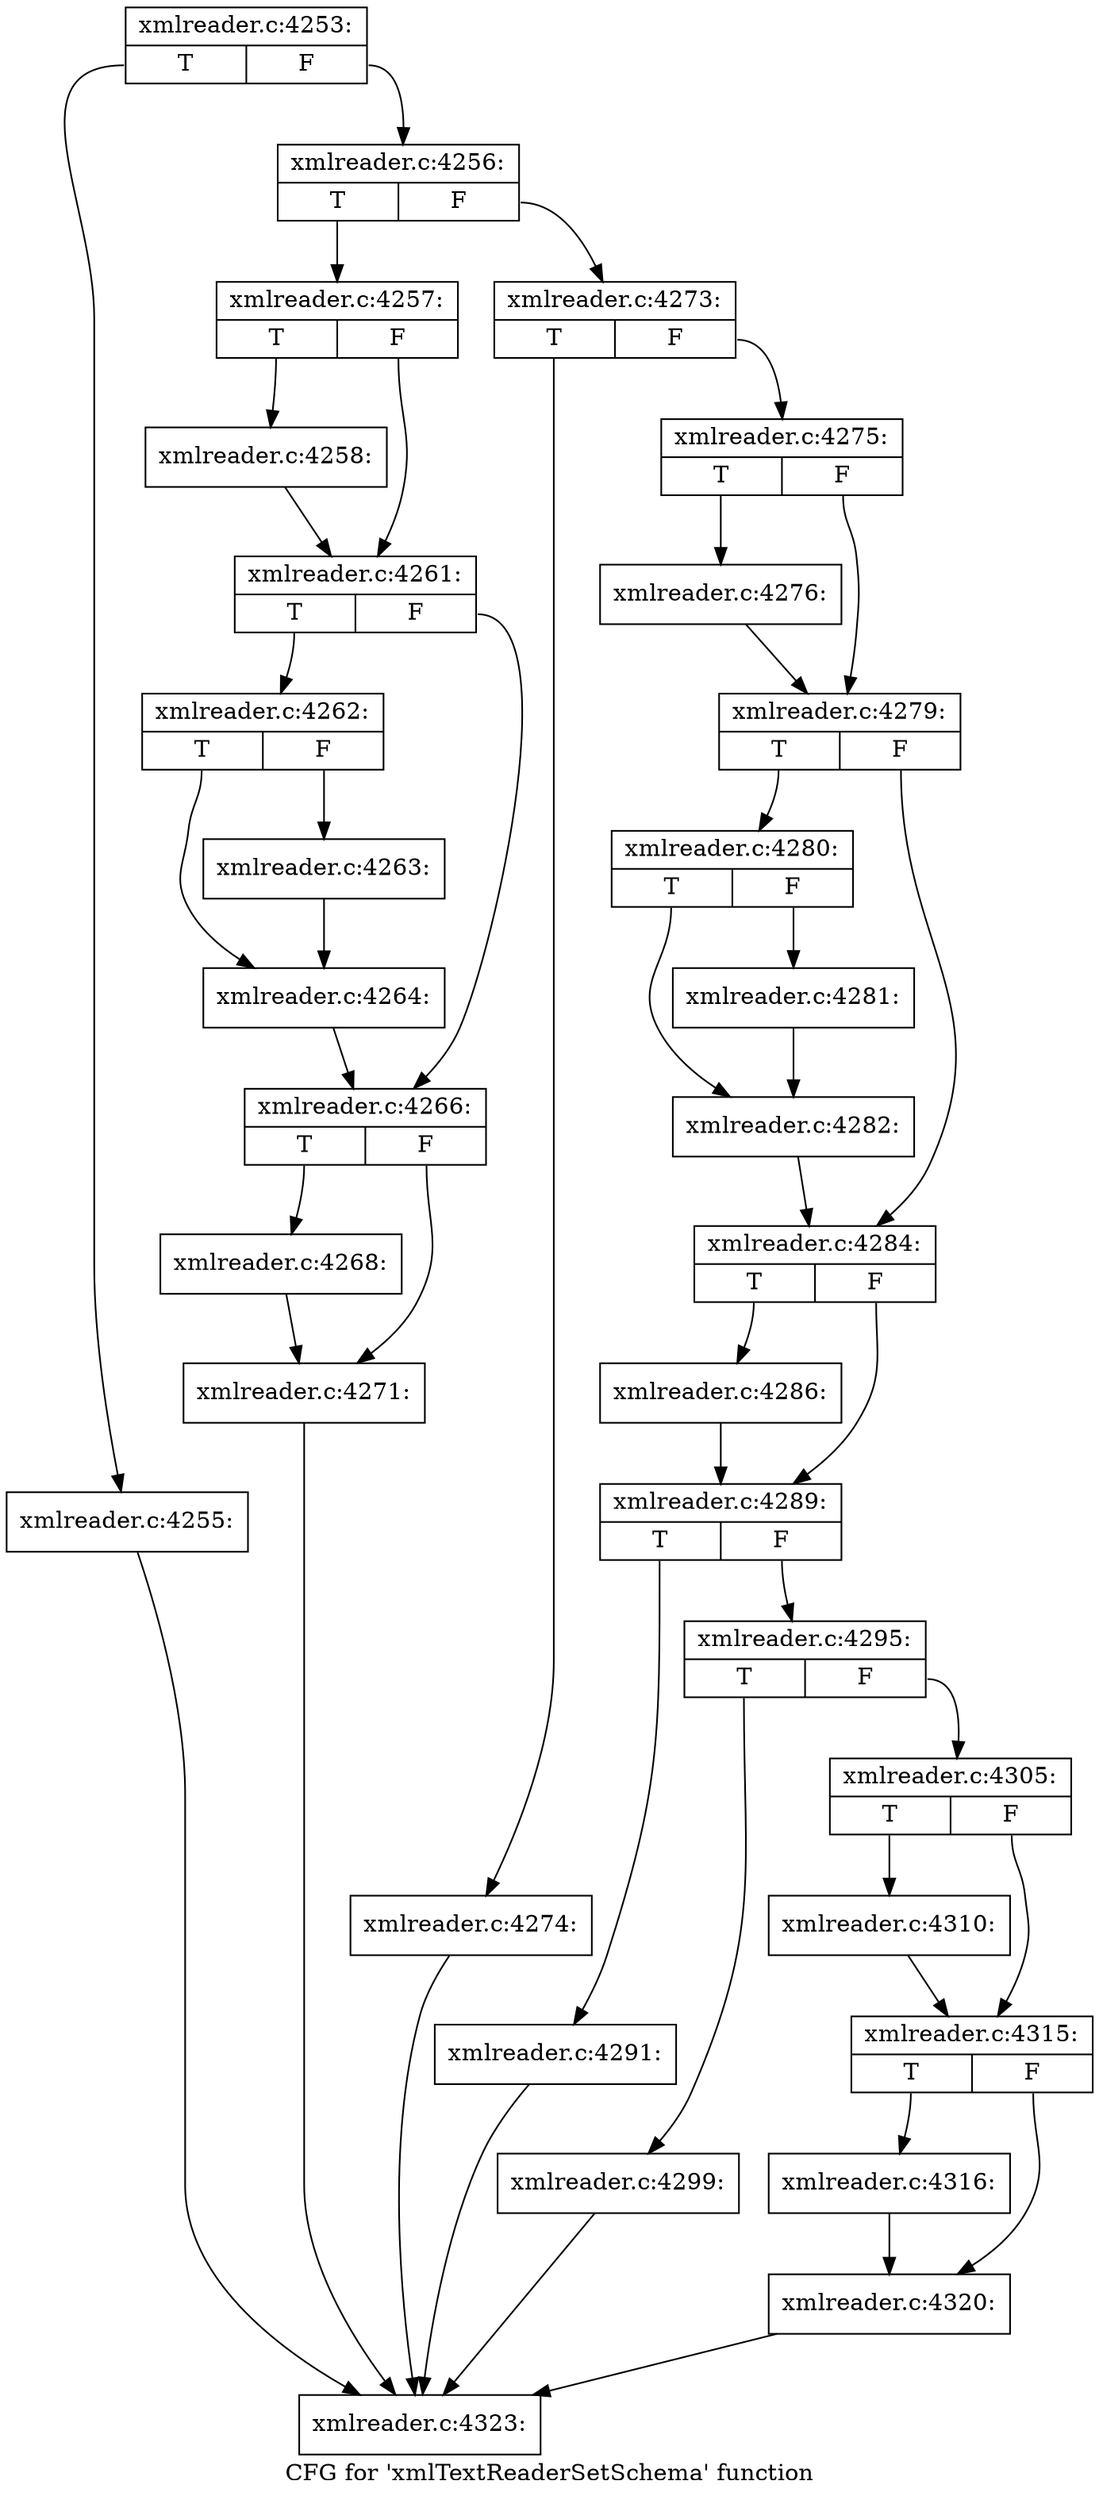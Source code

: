 digraph "CFG for 'xmlTextReaderSetSchema' function" {
	label="CFG for 'xmlTextReaderSetSchema' function";

	Node0x487c980 [shape=record,label="{xmlreader.c:4253:|{<s0>T|<s1>F}}"];
	Node0x487c980:s0 -> Node0x48861c0;
	Node0x487c980:s1 -> Node0x4886210;
	Node0x48861c0 [shape=record,label="{xmlreader.c:4255:}"];
	Node0x48861c0 -> Node0x48704e0;
	Node0x4886210 [shape=record,label="{xmlreader.c:4256:|{<s0>T|<s1>F}}"];
	Node0x4886210:s0 -> Node0x48866d0;
	Node0x4886210:s1 -> Node0x4886720;
	Node0x48866d0 [shape=record,label="{xmlreader.c:4257:|{<s0>T|<s1>F}}"];
	Node0x48866d0:s0 -> Node0x4886ae0;
	Node0x48866d0:s1 -> Node0x4886b30;
	Node0x4886ae0 [shape=record,label="{xmlreader.c:4258:}"];
	Node0x4886ae0 -> Node0x4886b30;
	Node0x4886b30 [shape=record,label="{xmlreader.c:4261:|{<s0>T|<s1>F}}"];
	Node0x4886b30:s0 -> Node0x4887510;
	Node0x4886b30:s1 -> Node0x4887560;
	Node0x4887510 [shape=record,label="{xmlreader.c:4262:|{<s0>T|<s1>F}}"];
	Node0x4887510:s0 -> Node0x4887aa0;
	Node0x4887510:s1 -> Node0x4887a50;
	Node0x4887a50 [shape=record,label="{xmlreader.c:4263:}"];
	Node0x4887a50 -> Node0x4887aa0;
	Node0x4887aa0 [shape=record,label="{xmlreader.c:4264:}"];
	Node0x4887aa0 -> Node0x4887560;
	Node0x4887560 [shape=record,label="{xmlreader.c:4266:|{<s0>T|<s1>F}}"];
	Node0x4887560:s0 -> Node0x4888680;
	Node0x4887560:s1 -> Node0x48886d0;
	Node0x4888680 [shape=record,label="{xmlreader.c:4268:}"];
	Node0x4888680 -> Node0x48886d0;
	Node0x48886d0 [shape=record,label="{xmlreader.c:4271:}"];
	Node0x48886d0 -> Node0x48704e0;
	Node0x4886720 [shape=record,label="{xmlreader.c:4273:|{<s0>T|<s1>F}}"];
	Node0x4886720:s0 -> Node0x4889310;
	Node0x4886720:s1 -> Node0x4889360;
	Node0x4889310 [shape=record,label="{xmlreader.c:4274:}"];
	Node0x4889310 -> Node0x48704e0;
	Node0x4889360 [shape=record,label="{xmlreader.c:4275:|{<s0>T|<s1>F}}"];
	Node0x4889360:s0 -> Node0x4889950;
	Node0x4889360:s1 -> Node0x48899a0;
	Node0x4889950 [shape=record,label="{xmlreader.c:4276:}"];
	Node0x4889950 -> Node0x48899a0;
	Node0x48899a0 [shape=record,label="{xmlreader.c:4279:|{<s0>T|<s1>F}}"];
	Node0x48899a0:s0 -> Node0x488a3e0;
	Node0x48899a0:s1 -> Node0x488a430;
	Node0x488a3e0 [shape=record,label="{xmlreader.c:4280:|{<s0>T|<s1>F}}"];
	Node0x488a3e0:s0 -> Node0x488a970;
	Node0x488a3e0:s1 -> Node0x488a920;
	Node0x488a920 [shape=record,label="{xmlreader.c:4281:}"];
	Node0x488a920 -> Node0x488a970;
	Node0x488a970 [shape=record,label="{xmlreader.c:4282:}"];
	Node0x488a970 -> Node0x488a430;
	Node0x488a430 [shape=record,label="{xmlreader.c:4284:|{<s0>T|<s1>F}}"];
	Node0x488a430:s0 -> Node0x488b550;
	Node0x488a430:s1 -> Node0x488b5a0;
	Node0x488b550 [shape=record,label="{xmlreader.c:4286:}"];
	Node0x488b550 -> Node0x488b5a0;
	Node0x488b5a0 [shape=record,label="{xmlreader.c:4289:|{<s0>T|<s1>F}}"];
	Node0x488b5a0:s0 -> Node0x488c850;
	Node0x488b5a0:s1 -> Node0x488cce0;
	Node0x488c850 [shape=record,label="{xmlreader.c:4291:}"];
	Node0x488c850 -> Node0x48704e0;
	Node0x488cce0 [shape=record,label="{xmlreader.c:4295:|{<s0>T|<s1>F}}"];
	Node0x488cce0:s0 -> Node0x488d980;
	Node0x488cce0:s1 -> Node0x488e2c0;
	Node0x488d980 [shape=record,label="{xmlreader.c:4299:}"];
	Node0x488d980 -> Node0x48704e0;
	Node0x488e2c0 [shape=record,label="{xmlreader.c:4305:|{<s0>T|<s1>F}}"];
	Node0x488e2c0:s0 -> Node0x488f650;
	Node0x488e2c0:s1 -> Node0x488f940;
	Node0x488f650 [shape=record,label="{xmlreader.c:4310:}"];
	Node0x488f650 -> Node0x488f940;
	Node0x488f940 [shape=record,label="{xmlreader.c:4315:|{<s0>T|<s1>F}}"];
	Node0x488f940:s0 -> Node0x4891210;
	Node0x488f940:s1 -> Node0x488c3f0;
	Node0x4891210 [shape=record,label="{xmlreader.c:4316:}"];
	Node0x4891210 -> Node0x488c3f0;
	Node0x488c3f0 [shape=record,label="{xmlreader.c:4320:}"];
	Node0x488c3f0 -> Node0x48704e0;
	Node0x48704e0 [shape=record,label="{xmlreader.c:4323:}"];
}
